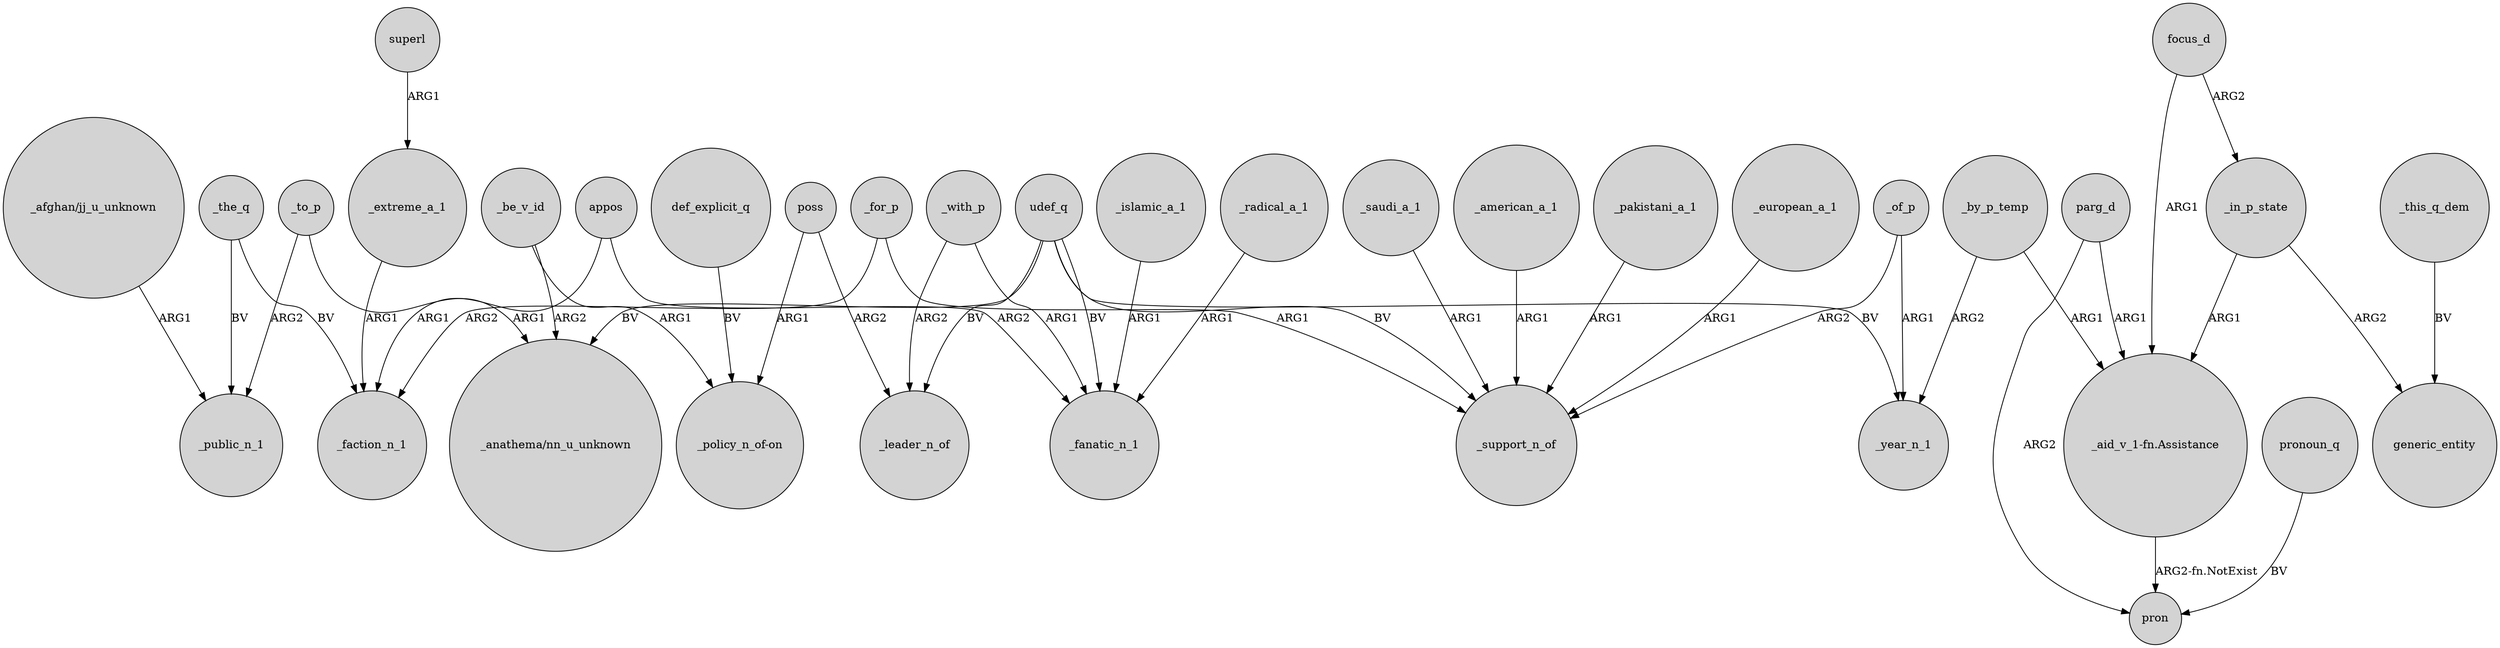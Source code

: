 digraph {
	node [shape=circle style=filled]
	_for_p -> _faction_n_1 [label=ARG2]
	_of_p -> _support_n_of [label=ARG2]
	_to_p -> "_anathema/nn_u_unknown" [label=ARG1]
	"_aid_v_1-fn.Assistance" -> pron [label="ARG2-fn.NotExist"]
	parg_d -> "_aid_v_1-fn.Assistance" [label=ARG1]
	_with_p -> _fanatic_n_1 [label=ARG1]
	_be_v_id -> "_anathema/nn_u_unknown" [label=ARG2]
	udef_q -> "_anathema/nn_u_unknown" [label=BV]
	_islamic_a_1 -> _fanatic_n_1 [label=ARG1]
	focus_d -> _in_p_state [label=ARG2]
	focus_d -> "_aid_v_1-fn.Assistance" [label=ARG1]
	_by_p_temp -> "_aid_v_1-fn.Assistance" [label=ARG1]
	_saudi_a_1 -> _support_n_of [label=ARG1]
	_with_p -> _leader_n_of [label=ARG2]
	_american_a_1 -> _support_n_of [label=ARG1]
	_the_q -> _faction_n_1 [label=BV]
	poss -> "_policy_n_of-on" [label=ARG1]
	superl -> _extreme_a_1 [label=ARG1]
	_of_p -> _year_n_1 [label=ARG1]
	udef_q -> _fanatic_n_1 [label=BV]
	_for_p -> _support_n_of [label=ARG1]
	def_explicit_q -> "_policy_n_of-on" [label=BV]
	parg_d -> pron [label=ARG2]
	_pakistani_a_1 -> _support_n_of [label=ARG1]
	pronoun_q -> pron [label=BV]
	_the_q -> _public_n_1 [label=BV]
	_radical_a_1 -> _fanatic_n_1 [label=ARG1]
	poss -> _leader_n_of [label=ARG2]
	_this_q_dem -> generic_entity [label=BV]
	_by_p_temp -> _year_n_1 [label=ARG2]
	appos -> _fanatic_n_1 [label=ARG2]
	_in_p_state -> generic_entity [label=ARG2]
	_european_a_1 -> _support_n_of [label=ARG1]
	appos -> _faction_n_1 [label=ARG1]
	_extreme_a_1 -> _faction_n_1 [label=ARG1]
	udef_q -> _support_n_of [label=BV]
	_in_p_state -> "_aid_v_1-fn.Assistance" [label=ARG1]
	udef_q -> _year_n_1 [label=BV]
	_be_v_id -> "_policy_n_of-on" [label=ARG1]
	"_afghan/jj_u_unknown" -> _public_n_1 [label=ARG1]
	_to_p -> _public_n_1 [label=ARG2]
	udef_q -> _leader_n_of [label=BV]
}
